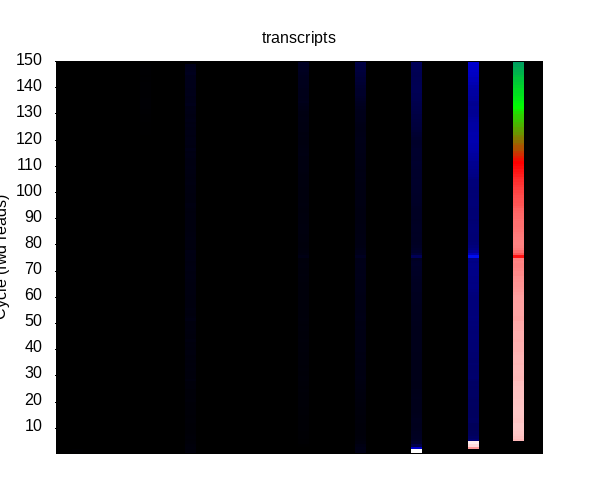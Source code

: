 
            set terminal png size 600,500 truecolor
            set output "out/quals-hm.png"
            unset key
            unset colorbox
            set palette defined (0 0 0 0, 1 0 0 1, 3 0 1 0, 4 1 0 0, 6 1 1 1)
            set cbrange [0:101285518]
            set yrange  [0:150]
            set xrange  [0:43]
            set view map
            set multiplot
            set rmargin 0
            set lmargin 0
            set tmargin 0
            set bmargin 0
            
            set obj 1 rectangle behind from first 0,0 to first 43,150
            set obj 1 fillstyle solid 1.0 fillcolor rgbcolor "black"
            set ylabel "Cycle (fwd reads)" offset character -1,0
            unset ytics
            set ytics ("10" 10,"20" 20,"30" 30,"40" 40,"50" 50,"60" 60,"70" 70,"80" 80,"90" 90,"100" 100,"110" 110,"120" 120,"130" 130,"140" 140,"150" 150)
            unset xtics
            set title "transcripts" noenhanced
            splot '-' matrix with image
        	0	0	0	0	0	0	0	0	0	0	0	0	837646	0	0	0	0	0	0	0	0	0	0	0	0	0	0	1453862	0	0	0	0	101106381	0	0	0	0	5	0	0	0	0	0
	0	0	125243	0	0	0	0	0	0	0	0	0	670517	0	0	0	0	0	0	0	0	0	0	0	0	0	0	1316573	0	0	0	0	101285518	0	0	0	0	43	0	0	0	0	0
	0	0	21029	0	0	0	0	0	0	0	0	0	726276	0	0	0	0	0	0	0	0	0	141	0	0	0	0	1403571	0	0	0	0	13290651	0	0	0	0	87956226	0	0	0	0	0
	0	0	0	0	0	0	0	0	0	0	0	0	643784	0	0	0	0	0	0	0	0	0	89819	0	0	0	0	1190125	0	0	0	0	4768258	0	0	0	0	96705908	0	0	0	0	0
	0	0	0	0	0	0	0	0	0	0	0	0	507853	0	0	0	0	0	0	0	0	0	194352	0	0	0	0	835202	0	0	0	0	2874385	0	0	0	0	98801908	0	0	0	184194	0
	0	0	0	0	0	0	0	0	0	0	0	0	453085	0	0	0	0	0	0	0	0	0	214113	0	0	0	0	715385	0	0	0	0	2368575	0	0	0	0	7609761	0	0	0	92036975	0
	0	0	0	0	0	0	0	0	0	0	0	0	551665	0	0	0	0	0	0	0	0	0	247018	0	0	0	0	670084	0	0	0	0	2247117	0	0	0	0	6609012	0	0	0	93072998	0
	0	0	0	0	0	0	0	0	0	0	0	0	492628	0	0	0	0	0	0	0	0	0	250978	0	0	0	0	621576	0	0	0	0	2200221	0	0	0	0	6196140	0	0	0	93636351	0
	0	0	14405	0	0	0	0	0	0	0	0	0	420955	0	0	0	0	0	0	0	0	0	274538	0	0	0	0	616920	0	0	0	0	2094165	0	0	0	0	6084005	0	0	0	93892906	0
	0	0	0	0	0	0	0	0	0	0	0	0	417356	0	0	0	0	0	0	0	0	0	299486	0	0	0	0	609798	0	0	0	0	1976410	0	0	0	0	5927683	0	0	0	94167161	0
	0	0	0	0	0	0	0	0	0	0	0	0	400620	0	0	0	0	0	0	0	0	0	319467	0	0	0	0	605813	0	0	0	0	1928898	0	0	0	0	5866152	0	0	0	94276944	0
	0	0	0	0	0	0	0	0	0	0	0	0	412444	0	0	0	0	0	0	0	0	0	316428	0	0	0	0	604611	0	0	0	0	1899232	0	0	0	0	5877047	0	0	0	94288132	0
	0	0	0	0	0	0	0	0	0	0	0	0	447935	0	0	0	0	0	0	0	0	0	335890	0	0	0	0	631689	0	0	0	0	2011736	0	0	0	0	6386001	0	0	0	93584643	0
	0	0	0	0	0	0	0	0	0	0	0	0	493963	0	0	0	0	0	0	0	0	0	338382	0	0	0	0	628828	0	0	0	0	1984497	0	0	0	0	6480572	0	0	0	93471652	0
	0	0	0	0	0	0	0	0	0	0	0	0	423797	0	0	0	0	0	0	0	0	0	345358	0	0	0	0	628382	0	0	0	0	1885084	0	0	0	0	6321630	0	0	0	93793643	0
	0	0	0	0	0	0	0	0	0	0	0	0	433055	0	0	0	0	0	0	0	0	0	395539	0	0	0	0	656074	0	0	0	0	1777730	0	0	0	0	6292877	0	0	0	93842619	0
	0	0	0	0	0	0	0	0	0	0	0	0	440486	0	0	0	0	0	0	0	0	0	413044	0	0	0	0	668852	0	0	0	0	1742769	0	0	0	0	6277228	0	0	0	93855515	0
	0	0	0	0	0	0	0	0	0	0	0	0	455858	0	0	0	0	0	0	0	0	0	419849	0	0	0	0	677500	0	0	0	0	1744410	0	0	0	0	6306768	0	0	0	93793509	0
	0	0	0	0	0	0	0	0	0	0	0	0	495489	0	0	0	0	0	0	0	0	0	440541	0	0	0	0	702698	0	0	0	0	1753336	0	0	0	0	6347998	0	0	0	93657832	0
	0	0	0	0	0	0	0	0	0	0	0	0	494675	0	0	0	0	0	0	0	0	0	462074	0	0	0	0	757093	0	0	0	0	1749428	0	0	0	0	6432090	0	0	0	93502534	0
	0	0	0	0	0	0	0	0	0	0	0	0	605709	0	0	0	0	0	0	0	0	0	472482	0	0	0	0	763794	0	0	0	0	1740747	0	0	0	0	6369051	0	0	0	93422930	0
	0	0	0	0	0	0	0	0	0	0	0	0	550616	0	0	0	0	0	0	0	0	0	487903	0	0	0	0	855879	0	0	0	0	1762391	0	0	0	0	6506903	0	0	0	93190837	0
	0	0	0	0	0	0	0	0	0	0	0	0	499428	0	0	0	0	0	0	0	0	0	478731	0	0	0	0	840967	0	0	0	0	1725105	0	0	0	0	6629651	0	0	0	93160983	0
	0	0	0	0	0	0	0	0	0	0	0	0	503766	0	0	0	0	0	0	0	0	0	482224	0	0	0	0	886389	0	0	0	0	1650136	0	0	0	0	6589453	0	0	0	93202709	0
	0	0	0	0	0	0	0	0	0	0	0	0	528647	0	0	0	0	0	0	0	0	0	499994	0	0	0	0	939567	0	0	0	0	1642123	0	0	0	0	6649540	0	0	0	93034032	0
	0	0	1109	0	0	0	0	0	0	0	0	0	659106	0	0	0	0	0	0	0	0	0	490969	0	0	0	0	961247	0	0	0	0	1548004	0	0	0	0	6561328	0	0	0	93050174	0
	0	0	0	0	0	0	0	0	0	0	0	0	668009	0	0	0	0	0	0	0	0	0	512624	0	0	0	0	1012897	0	0	0	0	1547085	0	0	0	0	6663341	0	0	0	92848071	0
	0	0	1700	0	0	0	0	0	0	0	0	0	671778	0	0	0	0	0	0	0	0	0	520292	0	0	0	0	1045165	0	0	0	0	1504957	0	0	0	0	6650674	0	0	0	92836571	0
	0	0	0	0	0	0	0	0	0	0	0	0	950168	0	0	0	0	0	0	0	0	0	585881	0	0	0	0	1133846	0	0	0	0	1583857	0	0	0	0	6895522	0	0	0	92059873	0
	0	0	0	0	0	0	0	0	0	0	0	0	737108	0	0	0	0	0	0	0	0	0	578306	0	0	0	0	1219809	0	0	0	0	1586646	0	0	0	0	7197965	0	0	0	91865961	0
	0	0	0	0	0	0	0	0	0	0	0	0	723265	0	0	0	0	0	0	0	0	0	553379	0	0	0	0	1130997	0	0	0	0	1574721	0	0	0	0	7170073	0	0	0	92008255	0
	0	0	0	0	0	0	0	0	0	0	0	0	735116	0	0	0	0	0	0	0	0	0	551365	0	0	0	0	1119695	0	0	0	0	1565052	0	0	0	0	7072391	0	0	0	92091701	0
	0	0	0	0	0	0	0	0	0	0	0	0	802435	0	0	0	0	0	0	0	0	0	567337	0	0	0	0	1146054	0	0	0	0	1567765	0	0	0	0	7073986	0	0	0	91952320	0
	0	0	0	0	0	0	0	0	0	0	0	0	727087	0	0	0	0	0	0	0	0	0	556406	0	0	0	0	1156348	0	0	0	0	1557073	0	0	0	0	7059261	0	0	0	92028020	0
	0	0	0	0	0	0	0	0	0	0	0	0	767061	0	0	0	0	0	0	0	0	0	571015	0	0	0	0	1165953	0	0	0	0	1616422	0	0	0	0	7292660	0	0	0	91644928	0
	0	0	164	0	0	0	0	0	0	0	0	0	749524	0	0	0	0	0	0	0	0	0	563783	0	0	0	0	1142329	0	0	0	0	1587867	0	0	0	0	7115435	0	0	0	91871672	0
	0	0	0	0	0	0	0	0	0	0	0	0	890199	0	0	0	0	0	0	0	0	0	601748	0	0	0	0	1200632	0	0	0	0	1626802	0	0	0	0	7234365	0	0	0	91448257	0
	0	0	0	0	0	0	0	0	0	0	0	0	762823	0	0	0	0	0	0	0	0	0	587948	0	0	0	0	1235377	0	0	0	0	1630188	0	0	0	0	7334382	0	0	0	91421966	0
	0	0	0	0	0	0	0	0	0	0	0	0	908794	0	0	0	0	0	0	0	0	0	608978	0	0	0	0	1220073	0	0	0	0	1653454	0	0	0	0	7356097	0	0	0	91193525	0
	0	0	0	0	0	0	0	0	0	0	0	0	958907	0	0	0	0	0	0	0	0	0	639904	0	0	0	0	1299830	0	0	0	0	1695524	0	0	0	0	7499299	0	0	0	90813089	0
	0	0	0	0	0	0	0	0	0	0	0	0	814923	0	0	0	0	0	0	0	0	0	615353	0	0	0	0	1277146	0	0	0	0	1707468	0	0	0	0	7643052	0	0	0	90811778	0
	0	0	0	0	0	0	0	0	0	0	0	0	846028	0	0	0	0	0	0	0	0	0	609340	0	0	0	0	1243314	0	0	0	0	1714868	0	0	0	0	7645474	0	0	0	90770050	0
	0	0	0	0	0	0	0	0	0	0	0	0	824104	0	0	0	0	0	0	0	0	0	604613	0	0	0	0	1238306	0	0	0	0	1700274	0	0	0	0	7615452	0	0	0	90803666	0
	0	0	0	0	0	0	0	0	0	0	0	0	1002353	0	0	0	0	0	0	0	0	0	641314	0	0	0	0	1277687	0	0	0	0	1722427	0	0	0	0	7681516	0	0	0	90413674	0
	0	0	0	0	0	0	0	0	0	0	0	0	797211	0	0	0	0	0	0	0	0	0	604648	0	0	0	0	1282406	0	0	0	0	1700998	0	0	0	0	7729262	0	0	0	90573919	0
	0	0	0	0	0	0	0	0	0	0	0	0	820222	0	0	0	0	0	0	0	0	0	602771	0	0	0	0	1241297	0	0	0	0	1724429	0	0	0	0	7731830	0	0	0	90513784	0
	0	0	0	0	0	0	0	0	0	0	0	0	828392	0	0	0	0	0	0	0	0	0	602568	0	0	0	0	1231410	0	0	0	0	1709224	0	0	0	0	7673088	0	0	0	90534474	0
	0	0	0	0	0	0	0	0	0	0	0	0	916369	0	0	0	0	0	0	0	0	0	631686	0	0	0	0	1278259	0	0	0	0	1739236	0	0	0	0	7776780	0	0	0	90178612	0
	0	0	486	0	0	0	0	0	0	0	0	0	874414	0	0	0	0	0	0	0	0	0	632310	0	0	0	0	1309389	0	0	0	0	1751273	0	0	0	0	7834996	0	0	0	90058493	0
	0	0	0	0	0	0	0	0	0	0	0	0	842825	0	0	0	0	0	0	0	0	0	623472	0	0	0	0	1282221	0	0	0	0	1760128	0	0	0	0	7911580	0	0	0	89980732	0
	0	0	336	0	0	0	0	0	0	0	0	0	874304	0	0	0	0	0	0	0	0	0	629190	0	0	0	0	1288347	0	0	0	0	1774661	0	0	0	0	7904398	0	0	0	89868754	0
	0	0	0	0	0	0	0	0	0	0	0	0	1172859	0	0	0	0	0	0	0	0	0	696072	0	0	0	0	1377256	0	0	0	0	1833749	0	0	0	0	8041369	0	0	0	89157625	0
	0	0	0	0	0	0	0	0	0	0	0	0	1020735	0	0	0	0	0	0	0	0	0	689574	0	0	0	0	1439227	0	0	0	0	1843475	0	0	0	0	8131017	0	0	0	89094552	0
	0	0	0	0	0	0	0	0	0	0	0	0	866016	0	0	0	0	0	0	0	0	0	645281	0	0	0	0	1358570	0	0	0	0	1839675	0	0	0	0	8035846	0	0	0	89409935	0
	0	0	0	0	0	0	0	0	0	0	0	0	901080	0	0	0	0	0	0	0	0	0	643600	0	0	0	0	1325396	0	0	0	0	1888438	0	0	0	0	8017381	0	0	0	89313210	0
	0	0	201	0	0	0	0	0	0	0	0	0	1062407	0	0	0	0	0	0	0	0	0	684478	0	0	0	0	1389364	0	0	0	0	1932675	0	0	0	0	8140975	0	0	0	88808394	0
	0	0	93	0	0	0	0	0	0	0	0	0	935223	0	0	0	0	0	0	0	0	0	660512	0	0	0	0	1383865	0	0	0	0	1934706	0	0	0	0	8154526	0	0	0	88873049	0
	0	0	2214	0	0	0	0	0	0	0	0	0	922738	0	0	0	0	0	0	0	0	0	657092	0	0	0	0	1368924	0	0	0	0	2000562	0	0	0	0	8131261	0	0	0	88777785	0
	0	0	0	0	0	0	0	0	0	0	0	0	915006	0	0	0	0	0	0	0	0	0	658080	0	0	0	0	1363765	0	0	0	0	2033896	0	0	0	0	8136216	0	0	0	88667620	0
	0	0	0	0	0	0	0	0	0	0	0	0	910276	0	0	0	0	0	0	0	0	0	648397	0	0	0	0	1342713	0	0	0	0	2047360	0	0	0	0	8008630	0	0	0	88725324	0
	0	0	240	0	0	0	0	0	0	0	0	0	917076	0	0	0	0	0	0	0	0	0	647956	0	0	0	0	1351669	0	0	0	0	2057727	0	0	0	0	8084177	0	0	0	88529614	0
	0	0	0	0	0	0	0	0	0	0	0	0	996354	0	0	0	0	0	0	0	0	0	664519	0	0	0	0	1376332	0	0	0	0	2080849	0	0	0	0	8191952	0	0	0	88178817	0
	0	0	0	0	0	0	0	0	0	0	0	0	995963	0	0	0	0	0	0	0	0	0	692280	0	0	0	0	1464636	0	0	0	0	2156372	0	0	0	0	8448519	0	0	0	87625326	0
	0	0	0	0	0	0	0	0	0	0	0	0	990692	0	0	0	0	0	0	0	0	0	689814	0	0	0	0	1443346	0	0	0	0	2181184	0	0	0	0	8641674	0	0	0	87326764	0
	0	0	0	0	0	0	0	0	0	0	0	0	1010297	0	0	0	0	0	0	0	0	0	694314	0	0	0	0	1454130	0	0	0	0	2202726	0	0	0	0	8716985	0	0	0	87077941	0
	0	0	0	0	0	0	0	0	0	0	0	0	992206	0	0	0	0	0	0	0	0	0	684417	0	0	0	0	1433488	0	0	0	0	2202666	0	0	0	0	8634232	0	0	0	87085556	0
	0	0	0	0	0	0	0	0	0	0	0	0	1035098	0	0	0	0	0	0	0	0	0	703630	0	0	0	0	1463622	0	0	0	0	2250757	0	0	0	0	8717254	0	0	0	86731446	0
	0	0	0	0	0	0	0	0	0	0	0	0	1122920	0	0	0	0	0	0	0	0	0	726005	0	0	0	0	1489763	0	0	0	0	2290946	0	0	0	0	8731478	0	0	0	86401137	0
	0	0	0	0	0	0	0	0	0	0	0	0	1157459	0	0	0	0	0	0	0	0	0	761602	0	0	0	0	1592619	0	0	0	0	2462536	0	0	0	0	8941010	0	0	0	85698161	0
	0	0	0	0	0	0	0	0	0	0	0	0	1053362	0	0	0	0	0	0	0	0	0	734972	0	0	0	0	1538158	0	0	0	0	2453124	0	0	0	0	8929883	0	0	0	85744635	0
	0	0	0	0	0	0	0	0	0	0	0	0	1193837	0	0	0	0	0	0	0	0	0	760796	0	0	0	0	1552083	0	0	0	0	2495606	0	0	0	0	8957590	0	0	0	85324525	0
	0	0	0	0	0	0	0	0	0	0	0	0	1216021	0	0	0	0	0	0	0	0	0	773216	0	0	0	0	1610897	0	0	0	0	2515006	0	0	0	0	9075077	0	0	0	84913605	0
	0	0	0	0	0	0	0	0	0	0	0	0	1116329	0	0	0	0	0	0	0	0	0	767900	0	0	0	0	1608066	0	0	0	0	2621630	0	0	0	0	9001691	0	0	0	84792505	0
	0	0	0	0	0	0	0	0	0	0	0	0	1063617	0	0	0	0	0	0	0	0	0	732867	0	0	0	0	1499090	0	0	0	0	2599947	0	0	0	0	8726487	0	0	0	85075090	0
	0	0	0	0	0	0	0	0	0	0	0	0	1166699	0	0	0	0	0	0	0	0	0	749724	0	0	0	0	1544064	0	0	0	0	2394096	0	0	0	0	9011726	0	0	0	84603780	0
	0	0	0	0	0	0	0	0	0	0	0	0	1193143	0	0	0	0	0	0	0	0	0	1337112	0	0	0	0	2217254	0	0	0	0	5734262	0	0	0	0	18879550	0	0	0	69862905	0
	0	0	0	0	0	0	0	0	0	0	0	0	1180768	0	0	0	0	0	0	0	0	0	1020889	0	0	0	0	1675060	0	0	0	0	3673133	0	0	0	0	12284840	0	0	0	79118436	0
	0	0	151	0	0	0	0	0	0	0	0	0	1265871	0	0	0	0	0	0	0	0	0	873663	0	0	0	0	1573224	0	0	0	0	2920818	0	0	0	0	9929652	0	0	0	82110072	0
	0	0	3	0	0	0	0	0	0	0	0	0	889875	0	0	0	0	0	0	0	0	0	769918	0	0	0	0	1420954	0	0	0	0	2621061	0	0	0	0	8690575	0	0	0	83991810	0
	0	0	0	0	0	0	0	0	0	0	0	0	895373	0	0	0	0	0	0	0	0	0	740283	0	0	0	0	1233197	0	0	0	0	2442039	0	0	0	0	8229369	0	0	0	84543753	0
	0	0	0	0	0	0	0	0	0	0	0	0	894376	0	0	0	0	0	0	0	0	0	733350	0	0	0	0	1166638	0	0	0	0	2291891	0	0	0	0	7791146	0	0	0	84895636	0
	0	0	1583	0	0	0	0	0	0	0	0	0	941199	0	0	0	0	0	0	0	0	0	761579	0	0	0	0	1180628	0	0	0	0	2270271	0	0	0	0	7625265	0	0	0	84674536	0
	0	0	401	0	0	0	0	0	0	0	0	0	1063072	0	0	0	0	0	0	0	0	0	846149	0	0	0	0	1222104	0	0	0	0	2324421	0	0	0	0	7695757	0	0	0	83975262	0
	0	0	0	0	0	0	0	0	0	0	0	0	1008526	0	0	0	0	0	0	0	0	0	869516	0	0	0	0	1210096	0	0	0	0	2359579	0	0	0	0	7656408	0	0	0	83681785	0
	0	0	0	0	0	0	0	0	0	0	0	0	971964	0	0	0	0	0	0	0	0	0	919416	0	0	0	0	1144075	0	0	0	0	2346652	0	0	0	0	7714719	0	0	0	83347908	0
	0	0	338	0	0	0	0	0	0	0	0	0	914317	0	0	0	0	0	0	0	0	0	932859	0	0	0	0	1145184	0	0	0	0	2375669	0	0	0	0	7790785	0	0	0	82939848	0
	0	0	0	0	0	0	0	0	0	0	0	0	944269	0	0	0	0	0	0	0	0	0	917545	0	0	0	0	1109781	0	0	0	0	2385380	0	0	0	0	7795276	0	0	0	82592875	0
	0	0	0	0	0	0	0	0	0	0	0	0	941357	0	0	0	0	0	0	0	0	0	903475	0	0	0	0	1092838	0	0	0	0	2350659	0	0	0	0	7735676	0	0	0	82363865	0
	0	0	2358	0	0	0	0	0	0	0	0	0	903712	0	0	0	0	0	0	0	0	0	878182	0	0	0	0	1065191	0	0	0	0	2308298	0	0	0	0	7595053	0	0	0	82286816	0
	0	0	0	0	0	0	0	0	0	0	0	0	893812	0	0	0	0	0	0	0	0	0	852225	0	0	0	0	1054833	0	0	0	0	2268953	0	0	0	0	7474181	0	0	0	82150478	0
	0	0	0	0	0	0	0	0	0	0	0	0	900806	0	0	0	0	0	0	0	0	0	844928	0	0	0	0	1079851	0	0	0	0	2300102	0	0	0	0	7649923	0	0	0	81568712	0
	0	0	0	0	0	0	0	0	0	0	0	0	903179	0	0	0	0	0	0	0	0	0	833135	0	0	0	0	1075504	0	0	0	0	2286418	0	0	0	0	7621722	0	0	0	81261544	0
	0	0	0	0	0	0	0	0	0	0	0	0	881948	0	0	0	0	0	0	0	0	0	817217	0	0	0	0	1078188	0	0	0	0	2315091	0	0	0	0	7628402	0	0	0	80880491	0
	0	0	388	0	0	0	0	0	0	0	0	0	900363	0	0	0	0	0	0	0	0	0	812473	0	0	0	0	1086251	0	0	0	0	2332020	0	0	0	0	7620252	0	0	0	80449128	0
	0	0	754	0	0	0	0	0	0	0	0	0	1036686	0	0	0	0	0	0	0	0	0	862331	0	0	0	0	1129505	0	0	0	0	2396044	0	0	0	0	7741828	0	0	0	79614528	0
	0	0	0	0	0	0	0	0	0	0	0	0	1106117	0	0	0	0	0	0	0	0	0	929137	0	0	0	0	1198027	0	0	0	0	2520450	0	0	0	0	7854292	0	0	0	78742933	0
	0	0	70	0	0	0	0	0	0	0	0	0	954643	0	0	0	0	0	0	0	0	0	888874	0	0	0	0	1179696	0	0	0	0	2595271	0	0	0	0	7905850	0	0	0	78372280	0
	0	0	463	0	0	0	0	0	0	0	0	0	939719	0	0	0	0	0	0	0	0	0	869048	0	0	0	0	1121249	0	0	0	0	2588629	0	0	0	0	7724220	0	0	0	78179129	0
	0	0	0	0	0	0	0	0	0	0	0	0	914975	0	0	0	0	0	0	0	0	0	838359	0	0	0	0	1114607	0	0	0	0	2585452	0	0	0	0	7693647	0	0	0	77778903	0
	0	0	0	0	0	0	0	0	0	0	0	0	950291	0	0	0	0	0	0	0	0	0	853886	0	0	0	0	1142292	0	0	0	0	2665977	0	0	0	0	7717267	0	0	0	77077455	0
	0	0	0	0	0	0	0	0	0	0	0	0	965394	0	0	0	0	0	0	0	0	0	862435	0	0	0	0	1147308	0	0	0	0	2699608	0	0	0	0	7705852	0	0	0	76492646	0
	0	0	0	0	0	0	0	0	0	0	0	0	997393	0	0	0	0	0	0	0	0	0	885163	0	0	0	0	1189836	0	0	0	0	2768944	0	0	0	0	7840798	0	0	0	75640892	0
	0	0	0	0	0	0	0	0	0	0	0	0	1024246	0	0	0	0	0	0	0	0	0	903478	0	0	0	0	1204251	0	0	0	0	2798454	0	0	0	0	7951530	0	0	0	74871917	0
	0	0	256	0	0	0	0	0	0	0	0	0	1124592	0	0	0	0	0	0	0	0	0	931891	0	0	0	0	1223314	0	0	0	0	2818921	0	0	0	0	7996899	0	0	0	74083095	0
	0	0	0	0	0	0	0	0	0	0	0	0	1027450	0	0	0	0	0	0	0	0	0	944289	0	0	0	0	1256065	0	0	0	0	2827903	0	0	0	0	8019137	0	0	0	73523049	0
	0	0	188	0	0	0	0	0	0	0	0	0	1002296	0	0	0	0	0	0	0	0	0	925727	0	0	0	0	1205207	0	0	0	0	2777124	0	0	0	0	8313657	0	0	0	72791779	0
	0	0	2118	0	0	0	0	0	0	0	0	0	1046668	0	0	0	0	0	0	0	0	0	957887	0	0	0	0	1235078	0	0	0	0	2825534	0	0	0	0	8727572	0	0	0	71642317	0
	0	0	0	0	0	0	0	0	0	0	0	0	1126698	0	0	0	0	0	0	0	0	0	986640	0	0	0	0	1239070	0	0	0	0	2851208	0	0	0	0	8919481	0	0	0	70746144	0
	0	0	1	0	0	0	0	0	0	0	0	0	1116344	0	0	0	0	0	0	0	0	0	1031207	0	0	0	0	1223322	0	0	0	0	2835116	0	0	0	0	9041454	0	0	0	70059617	0
	0	0	556	0	0	0	0	0	0	0	0	0	1165804	0	0	0	0	0	0	0	0	0	1078529	0	0	0	0	1273438	0	0	0	0	2929870	0	0	0	0	9324706	0	0	0	68972183	0
	0	0	0	0	0	0	0	0	0	0	0	0	1098626	0	0	0	0	0	0	0	0	0	1032893	0	0	0	0	1314624	0	0	0	0	2956070	0	0	0	0	9527139	0	0	0	68249671	0
	0	0	0	0	0	0	0	0	0	0	0	0	1132349	0	0	0	0	0	0	0	0	0	1047110	0	0	0	0	1315039	0	0	0	0	3012959	0	0	0	0	9593512	0	0	0	67505548	0
	0	0	0	0	0	0	0	0	0	0	0	0	1108815	0	0	0	0	0	0	0	0	0	1045945	0	0	0	0	1310550	0	0	0	0	2929164	0	0	0	0	10089789	0	0	0	66538102	0
	0	0	0	0	0	0	0	0	0	0	0	0	1249867	0	0	0	0	0	0	0	0	0	1091651	0	0	0	0	1370834	0	0	0	0	2910341	0	0	0	0	10251299	0	0	0	65540821	0
	0	0	0	0	0	0	0	0	0	0	0	0	1313696	0	0	0	0	0	0	0	0	0	1171279	0	0	0	0	1408942	0	0	0	0	2998174	0	0	0	0	10492613	0	0	0	64389189	0
	0	0	1907	0	0	0	0	0	0	0	0	0	1173711	0	0	0	0	0	0	0	0	0	1148717	0	0	0	0	1424289	0	0	0	0	2973655	0	0	0	0	10827497	0	0	0	63552541	0
	0	0	0	0	0	0	0	0	2196	0	0	0	1429012	0	0	0	0	0	0	0	0	0	1111988	0	0	0	0	1485126	0	0	0	0	2960524	0	0	0	0	11070691	0	0	0	62339893	0
	0	0	0	0	0	0	0	0	3489	0	0	0	1130804	0	0	0	0	0	0	0	0	0	1070605	0	0	0	0	1424745	0	0	0	0	2824311	0	0	0	0	11196081	0	0	0	62036368	0
	0	0	0	0	0	0	0	0	4167	0	0	0	1280560	0	0	0	0	0	0	0	0	0	979901	0	0	0	0	1463478	0	0	0	0	2789721	0	0	0	0	11322122	0	0	0	61141321	0
	0	0	0	0	0	0	0	0	3041	0	0	0	1230592	0	0	0	0	0	0	0	0	0	1022655	0	0	0	0	1509119	0	0	0	0	2800055	0	0	0	0	11563849	0	0	0	60156707	0
	0	0	0	0	0	0	0	0	11622	0	0	0	1342369	0	0	0	0	0	0	0	0	0	1019873	0	0	0	0	1517069	0	0	0	0	2946444	0	0	0	0	11384751	0	0	0	59383408	0
	0	0	4047	0	0	0	0	0	27590	0	0	0	1208682	0	0	0	0	0	0	0	0	0	1048147	0	0	0	0	1471940	0	0	0	0	3170357	0	0	0	0	11315195	0	0	0	58695276	0
	0	0	654	0	0	0	0	0	37256	0	0	0	1354709	0	0	0	0	0	0	0	0	0	1024385	0	0	0	0	1477172	0	0	0	0	3298088	0	0	0	0	11465987	0	0	0	57632191	0
	0	0	0	0	0	0	0	0	67591	0	0	0	1314032	0	0	0	0	0	0	0	0	0	1094343	0	0	0	0	1422725	0	0	0	0	3589783	0	0	0	0	11179512	0	0	0	56996413	0
	0	0	10	0	0	0	0	0	89743	0	0	0	1175944	0	0	0	0	0	0	0	0	0	1100202	0	0	0	0	1355004	0	0	0	0	3878967	0	0	0	0	10707102	0	0	0	56749879	0
	0	0	0	0	0	0	0	0	97766	0	0	0	1318726	0	0	0	0	0	0	0	0	0	1108522	0	0	0	0	1389808	0	0	0	0	4069457	0	0	0	0	10720231	0	0	0	55758459	0
	0	0	0	0	0	0	0	0	99023	0	0	0	1198936	0	0	0	0	0	0	0	0	0	1131546	0	0	0	0	1424135	0	0	0	0	4092922	0	0	0	0	10668395	0	0	0	55263526	0
	0	0	0	0	0	0	0	0	101392	0	0	0	1380504	0	0	0	0	0	0	0	0	0	1162163	0	0	0	0	1571407	0	0	0	0	4204468	0	0	0	0	10411709	0	0	0	54464934	0
	0	0	0	0	0	0	0	0	121045	0	0	0	1228813	0	0	0	0	0	0	0	0	0	1182542	0	0	0	0	1596091	0	0	0	0	4337437	0	0	0	0	10176502	0	0	0	54075173	0
	0	0	24	0	0	0	0	0	133529	0	0	0	1189933	0	0	0	0	0	0	0	0	0	1136688	0	0	0	0	1640791	0	0	0	0	4397405	0	0	0	0	9830199	0	0	0	53810408	0
	0	0	861	0	0	0	0	0	187102	0	0	0	1300041	0	0	0	0	0	0	0	0	0	1216366	0	0	0	0	1668067	0	0	0	0	4662105	0	0	0	0	9669872	0	0	0	52857291	0
	0	0	0	0	0	0	0	0	191721	0	0	0	1414713	0	0	0	0	0	0	0	0	0	1318023	0	0	0	0	1750156	0	0	0	0	4740257	0	0	0	0	9697963	0	0	0	51872921	0
	0	0	942	0	0	0	0	0	231942	0	0	0	1320577	0	0	0	0	0	0	0	0	0	1362963	0	0	0	0	1835772	0	0	0	0	4841973	0	0	0	0	9779392	0	0	0	51035031	0
	0	0	110	0	0	0	0	0	270093	0	0	0	1733140	0	0	0	0	0	0	0	0	0	1497320	0	0	0	0	2031764	0	0	0	0	4987959	0	0	0	0	9535161	0	0	0	49768070	0
	0	0	0	0	0	0	0	0	255949	0	0	0	1512422	0	0	0	0	0	0	0	0	0	1768807	0	0	0	0	2206979	0	0	0	0	5097675	0	0	0	0	9751450	0	0	0	49016089	0
	0	0	1841	0	0	0	0	0	271520	0	0	0	1536222	0	0	0	0	0	0	0	0	0	1647546	0	0	0	0	2393378	0	0	0	0	5296878	0	0	0	0	10167135	0	0	0	48072994	0
	0	0	0	0	0	0	0	0	220959	0	0	0	1479836	0	0	0	0	0	0	0	0	0	1611322	0	0	0	0	2587237	0	0	0	0	5341445	0	0	0	0	10296553	0	0	0	47626616	0
	0	0	0	0	0	0	0	0	205679	0	0	0	1660215	0	0	0	0	0	0	0	0	0	1622609	0	0	0	0	2758314	0	0	0	0	5392259	0	0	0	0	10619633	0	0	0	46683223	0
	0	0	0	0	0	0	0	0	228160	0	0	0	1575224	0	0	0	0	0	0	0	0	0	1674837	0	0	0	0	2758699	0	0	0	0	5549019	0	0	0	0	10755491	0	0	0	46178731	0
	0	0	195	0	0	0	0	0	204941	0	0	0	1549338	0	0	0	0	0	0	0	0	0	1638381	0	0	0	0	2830061	0	0	0	0	5494507	0	0	0	0	10938492	0	0	0	45846240	0
	0	0	0	0	0	0	0	0	221582	0	0	0	1663379	0	0	0	0	0	0	0	0	0	1762257	0	0	0	0	3018388	0	0	0	0	5495343	0	0	0	0	11215409	0	0	0	44903094	0
	0	0	0	0	0	0	0	0	173174	0	0	0	1634209	0	0	0	0	0	0	0	0	0	1840437	0	0	0	0	3298766	0	0	0	0	5461387	0	0	0	0	11758915	0	0	0	43895918	0
	0	0	45	0	0	0	0	0	158181	0	0	0	1633094	0	0	0	0	0	0	0	0	0	1835337	0	0	0	0	3481527	0	0	0	0	5379625	0	0	0	0	12234689	0	0	0	43122411	0
	0	0	0	0	0	0	0	0	169053	0	0	0	1626372	0	0	0	0	0	0	0	0	0	1835298	0	0	0	0	3431742	0	0	0	0	5517229	0	0	0	0	12171494	0	0	0	42871144	0
	0	0	80	0	0	0	0	0	165000	0	0	0	1671715	0	0	0	0	0	0	0	0	0	1897489	0	0	0	0	3677705	0	0	0	0	5334838	0	0	0	0	12714880	0	0	0	41932532	0
	0	0	75	0	0	0	0	0	190138	0	0	0	1967650	0	0	0	0	0	0	0	0	0	2066123	0	0	0	0	3865488	0	0	0	0	5455603	0	0	0	0	12895324	0	0	0	40716806	0
	0	0	0	0	0	0	0	0	168408	0	0	0	1801829	0	0	0	0	0	0	0	0	0	2154210	0	0	0	0	4027008	0	0	0	0	5554413	0	0	0	0	13158125	0	0	0	40054538	0
	0	0	0	0	0	0	0	0	165205	0	0	0	1798653	0	0	0	0	0	0	0	0	0	2104429	0	0	0	0	4067824	0	0	0	0	5602377	0	0	0	0	13211671	0	0	0	39691146	0
	0	0	598	0	0	0	0	0	139662	0	0	0	1605957	0	0	0	0	0	0	0	0	0	2194182	0	0	0	0	4266474	0	0	0	0	5643265	0	0	0	0	13536016	0	0	0	38685871	0
	0	0	0	0	0	0	0	0	0	0	0	0	0	0	0	0	0	0	0	0	0	0	2274410	0	0	0	0	4366445	0	0	0	0	5768288	0	0	0	0	13684274	0	0	0	37668037	0

end
